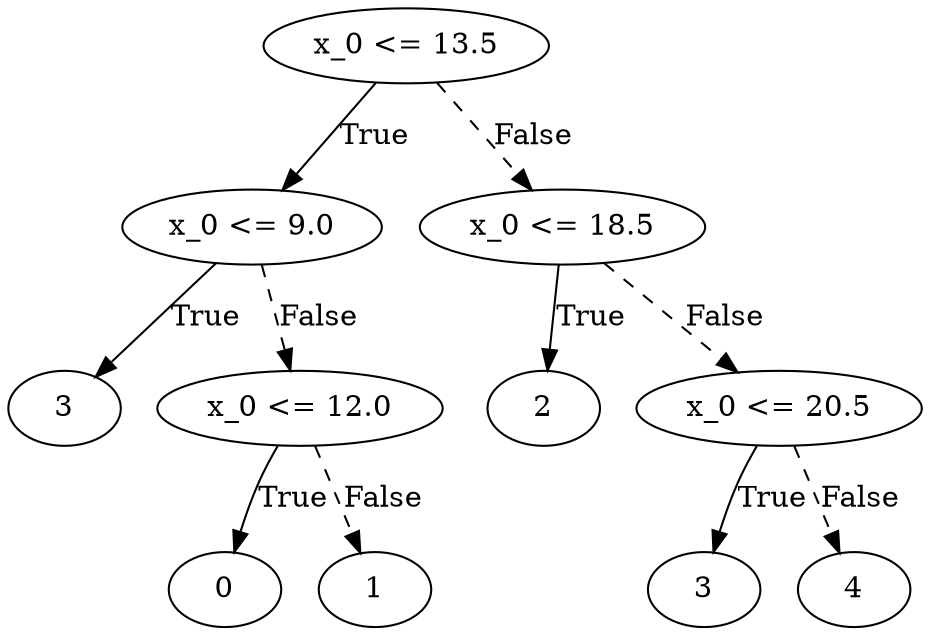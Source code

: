 digraph {
0 [label="x_0 <= 13.5"];
1 [label="x_0 <= 9.0"];
2 [label="3"];
1 -> 2 [label="True"];
3 [label="x_0 <= 12.0"];
4 [label="0"];
3 -> 4 [label="True"];
5 [label="1"];
3 -> 5 [style="dashed", label="False"];
1 -> 3 [style="dashed", label="False"];
0 -> 1 [label="True"];
6 [label="x_0 <= 18.5"];
7 [label="2"];
6 -> 7 [label="True"];
8 [label="x_0 <= 20.5"];
9 [label="3"];
8 -> 9 [label="True"];
10 [label="4"];
8 -> 10 [style="dashed", label="False"];
6 -> 8 [style="dashed", label="False"];
0 -> 6 [style="dashed", label="False"];

}